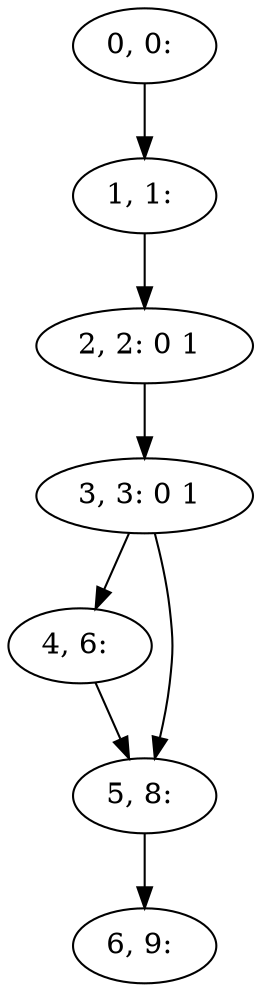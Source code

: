digraph G {
0[label="0, 0: "];
1[label="1, 1: "];
2[label="2, 2: 0 1 "];
3[label="3, 3: 0 1 "];
4[label="4, 6: "];
5[label="5, 8: "];
6[label="6, 9: "];
0->1 ;
1->2 ;
2->3 ;
3->4 ;
3->5 ;
4->5 ;
5->6 ;
}
